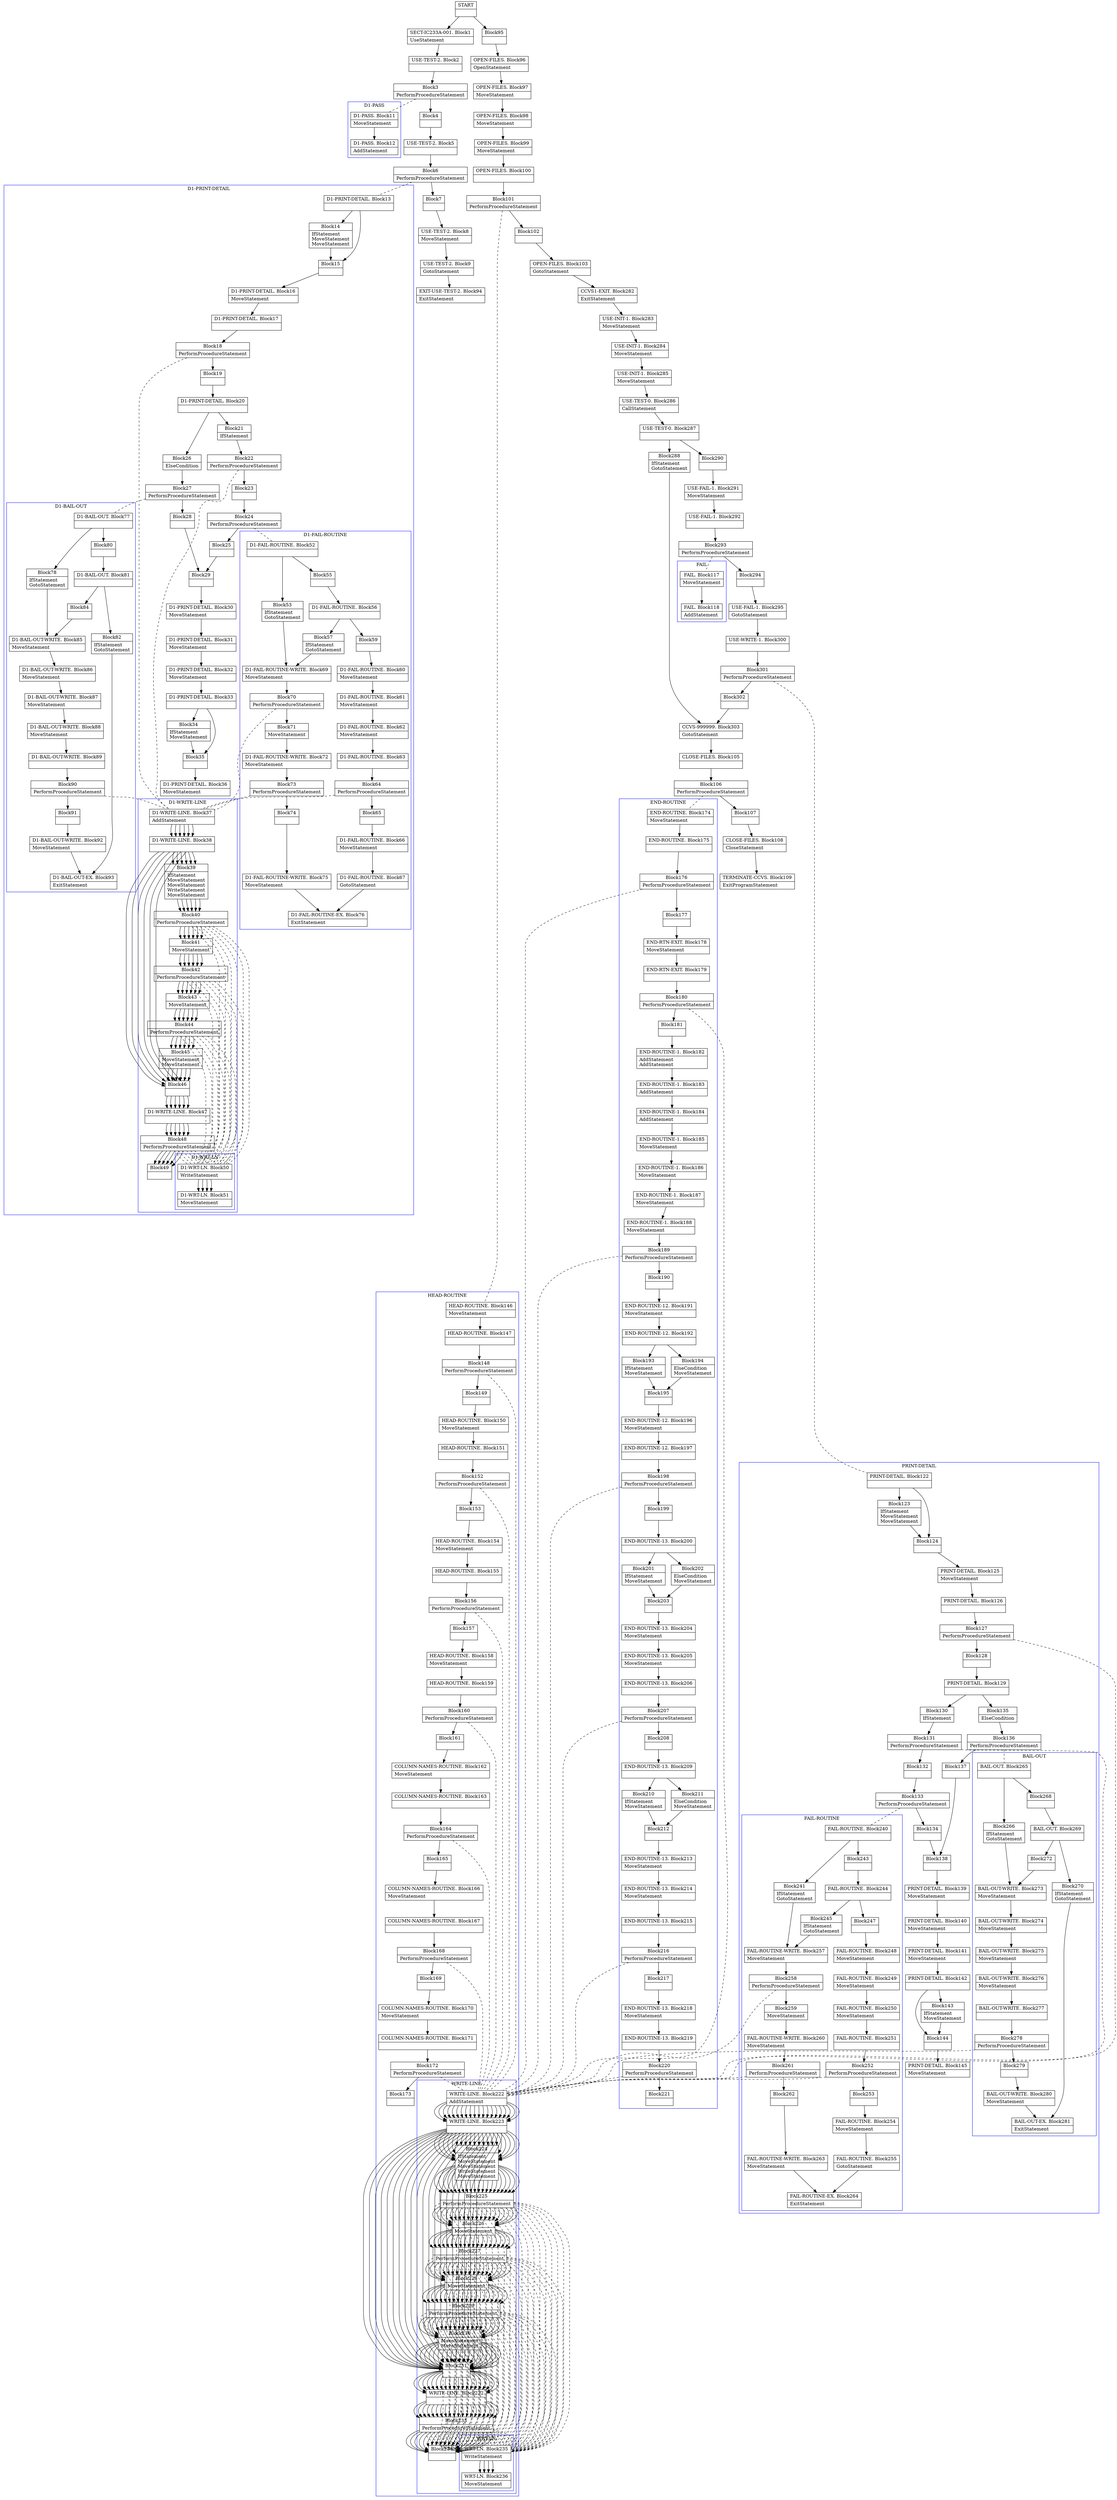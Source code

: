digraph Cfg {
compound=true;
node [
shape = "record"
]

edge [
arrowtail = "empty"
]
Block0 [
label = "{START|}"
]
Block1 [
label = "{SECT-IC233A-001. Block1|UseStatement\l}"
]
Block2 [
label = "{USE-TEST-2. Block2|}"
]
Block3 [
label = "{Block3|PerformProcedureStatement\l}"
]
subgraph cluster_1{
color = blue;
label = "D1-PASS";
Block11 [
label = "{D1-PASS. Block11|MoveStatement\l}"
]
Block12 [
label = "{D1-PASS. Block12|AddStatement\l}"
]
Block11 -> Block12

}
Block3 -> Block11 [style=dashed, arrowhead=none]

Block4 [
label = "{Block4|}"
]
Block5 [
label = "{USE-TEST-2. Block5|}"
]
Block6 [
label = "{Block6|PerformProcedureStatement\l}"
]
subgraph cluster_2{
color = blue;
label = "D1-PRINT-DETAIL";
Block13 [
label = "{D1-PRINT-DETAIL. Block13|}"
]
Block14 [
label = "{Block14|IfStatement\lMoveStatement\lMoveStatement\l}"
]
Block15 [
label = "{Block15|}"
]
Block16 [
label = "{D1-PRINT-DETAIL. Block16|MoveStatement\l}"
]
Block17 [
label = "{D1-PRINT-DETAIL. Block17|}"
]
Block18 [
label = "{Block18|PerformProcedureStatement\l}"
]
subgraph cluster_3{
color = blue;
label = "D1-WRITE-LINE";
Block37 [
label = "{D1-WRITE-LINE. Block37|AddStatement\l}"
]
Block38 [
label = "{D1-WRITE-LINE. Block38|}"
]
Block39 [
label = "{Block39|IfStatement\lMoveStatement\lMoveStatement\lWriteStatement\lMoveStatement\l}"
]
Block40 [
label = "{Block40|PerformProcedureStatement\l}"
]
subgraph cluster_7{
color = blue;
label = "D1-WRT-LN";
Block50 [
label = "{D1-WRT-LN. Block50|WriteStatement\l}"
]
Block51 [
label = "{D1-WRT-LN. Block51|MoveStatement\l}"
]
Block50 -> Block51

}
Block40 -> Block50 [style=dashed, arrowhead=none]

Block41 [
label = "{Block41|MoveStatement\l}"
]
Block42 [
label = "{Block42|PerformProcedureStatement\l}"
]
subgraph cluster_8{
color = blue;
label = "D1-WRT-LN";
Block50 [
label = "{D1-WRT-LN. Block50|WriteStatement\l}"
]
Block51 [
label = "{D1-WRT-LN. Block51|MoveStatement\l}"
]
Block50 -> Block51

}
Block42 -> Block50 [style=dashed, arrowhead=none]

Block43 [
label = "{Block43|MoveStatement\l}"
]
Block44 [
label = "{Block44|PerformProcedureStatement\l}"
]
subgraph cluster_9{
color = blue;
label = "D1-WRT-LN";
Block50 [
label = "{D1-WRT-LN. Block50|WriteStatement\l}"
]
Block51 [
label = "{D1-WRT-LN. Block51|MoveStatement\l}"
]
Block50 -> Block51

}
Block44 -> Block50 [style=dashed, arrowhead=none]

Block45 [
label = "{Block45|MoveStatement\lMoveStatement\l}"
]
Block46 [
label = "{Block46|}"
]
Block47 [
label = "{D1-WRITE-LINE. Block47|}"
]
Block48 [
label = "{Block48|PerformProcedureStatement\l}"
]
subgraph cluster_10{
color = blue;
label = "D1-WRT-LN";
Block50 [
label = "{D1-WRT-LN. Block50|WriteStatement\l}"
]
Block51 [
label = "{D1-WRT-LN. Block51|MoveStatement\l}"
]
Block50 -> Block51

}
Block48 -> Block50 [style=dashed, arrowhead=none]

Block49 [
label = "{Block49|}"
]
Block37 -> Block38
Block38 -> Block39
Block38 -> Block46
Block39 -> Block40
Block40 -> Block41
Block41 -> Block42
Block42 -> Block43
Block43 -> Block44
Block44 -> Block45
Block45 -> Block46
Block46 -> Block47
Block47 -> Block48
Block48 -> Block49

}
Block18 -> Block37 [style=dashed, arrowhead=none]

Block19 [
label = "{Block19|}"
]
Block20 [
label = "{D1-PRINT-DETAIL. Block20|}"
]
Block21 [
label = "{Block21|IfStatement\l}"
]
Block22 [
label = "{Block22|PerformProcedureStatement\l}"
]
subgraph cluster_4{
color = blue;
label = "D1-WRITE-LINE";
Block37 [
label = "{D1-WRITE-LINE. Block37|AddStatement\l}"
]
Block38 [
label = "{D1-WRITE-LINE. Block38|}"
]
Block39 [
label = "{Block39|IfStatement\lMoveStatement\lMoveStatement\lWriteStatement\lMoveStatement\l}"
]
Block40 [
label = "{Block40|PerformProcedureStatement\l}"
]
Block40 -> Block50 [style=dashed, arrowhead=none]

Block41 [
label = "{Block41|MoveStatement\l}"
]
Block42 [
label = "{Block42|PerformProcedureStatement\l}"
]
Block42 -> Block50 [style=dashed, arrowhead=none]

Block43 [
label = "{Block43|MoveStatement\l}"
]
Block44 [
label = "{Block44|PerformProcedureStatement\l}"
]
Block44 -> Block50 [style=dashed, arrowhead=none]

Block45 [
label = "{Block45|MoveStatement\lMoveStatement\l}"
]
Block46 [
label = "{Block46|}"
]
Block47 [
label = "{D1-WRITE-LINE. Block47|}"
]
Block48 [
label = "{Block48|PerformProcedureStatement\l}"
]
Block48 -> Block50 [style=dashed, arrowhead=none]

Block49 [
label = "{Block49|}"
]
Block37 -> Block38
Block38 -> Block39
Block38 -> Block46
Block39 -> Block40
Block40 -> Block41
Block41 -> Block42
Block42 -> Block43
Block43 -> Block44
Block44 -> Block45
Block45 -> Block46
Block46 -> Block47
Block47 -> Block48
Block48 -> Block49

}
Block22 -> Block37 [style=dashed, arrowhead=none]

Block23 [
label = "{Block23|}"
]
Block24 [
label = "{Block24|PerformProcedureStatement\l}"
]
subgraph cluster_5{
color = blue;
label = "D1-FAIL-ROUTINE";
Block52 [
label = "{D1-FAIL-ROUTINE. Block52|}"
]
Block53 [
label = "{Block53|IfStatement\lGotoStatement\l}"
]
Block69 [
label = "{D1-FAIL-ROUTINE-WRITE. Block69|MoveStatement\l}"
]
Block70 [
label = "{Block70|PerformProcedureStatement\l}"
]
subgraph cluster_12{
color = blue;
label = "D1-WRITE-LINE";
Block37 [
label = "{D1-WRITE-LINE. Block37|AddStatement\l}"
]
Block38 [
label = "{D1-WRITE-LINE. Block38|}"
]
Block39 [
label = "{Block39|IfStatement\lMoveStatement\lMoveStatement\lWriteStatement\lMoveStatement\l}"
]
Block40 [
label = "{Block40|PerformProcedureStatement\l}"
]
Block40 -> Block50 [style=dashed, arrowhead=none]

Block41 [
label = "{Block41|MoveStatement\l}"
]
Block42 [
label = "{Block42|PerformProcedureStatement\l}"
]
Block42 -> Block50 [style=dashed, arrowhead=none]

Block43 [
label = "{Block43|MoveStatement\l}"
]
Block44 [
label = "{Block44|PerformProcedureStatement\l}"
]
Block44 -> Block50 [style=dashed, arrowhead=none]

Block45 [
label = "{Block45|MoveStatement\lMoveStatement\l}"
]
Block46 [
label = "{Block46|}"
]
Block47 [
label = "{D1-WRITE-LINE. Block47|}"
]
Block48 [
label = "{Block48|PerformProcedureStatement\l}"
]
Block48 -> Block50 [style=dashed, arrowhead=none]

Block49 [
label = "{Block49|}"
]
Block37 -> Block38
Block38 -> Block39
Block38 -> Block46
Block39 -> Block40
Block40 -> Block41
Block41 -> Block42
Block42 -> Block43
Block43 -> Block44
Block44 -> Block45
Block45 -> Block46
Block46 -> Block47
Block47 -> Block48
Block48 -> Block49

}
Block70 -> Block37 [style=dashed, arrowhead=none]

Block71 [
label = "{Block71|MoveStatement\l}"
]
Block72 [
label = "{D1-FAIL-ROUTINE-WRITE. Block72|MoveStatement\l}"
]
Block73 [
label = "{Block73|PerformProcedureStatement\l}"
]
subgraph cluster_13{
color = blue;
label = "D1-WRITE-LINE";
Block37 [
label = "{D1-WRITE-LINE. Block37|AddStatement\l}"
]
Block38 [
label = "{D1-WRITE-LINE. Block38|}"
]
Block39 [
label = "{Block39|IfStatement\lMoveStatement\lMoveStatement\lWriteStatement\lMoveStatement\l}"
]
Block40 [
label = "{Block40|PerformProcedureStatement\l}"
]
Block40 -> Block50 [style=dashed, arrowhead=none]

Block41 [
label = "{Block41|MoveStatement\l}"
]
Block42 [
label = "{Block42|PerformProcedureStatement\l}"
]
Block42 -> Block50 [style=dashed, arrowhead=none]

Block43 [
label = "{Block43|MoveStatement\l}"
]
Block44 [
label = "{Block44|PerformProcedureStatement\l}"
]
Block44 -> Block50 [style=dashed, arrowhead=none]

Block45 [
label = "{Block45|MoveStatement\lMoveStatement\l}"
]
Block46 [
label = "{Block46|}"
]
Block47 [
label = "{D1-WRITE-LINE. Block47|}"
]
Block48 [
label = "{Block48|PerformProcedureStatement\l}"
]
Block48 -> Block50 [style=dashed, arrowhead=none]

Block49 [
label = "{Block49|}"
]
Block37 -> Block38
Block38 -> Block39
Block38 -> Block46
Block39 -> Block40
Block40 -> Block41
Block41 -> Block42
Block42 -> Block43
Block43 -> Block44
Block44 -> Block45
Block45 -> Block46
Block46 -> Block47
Block47 -> Block48
Block48 -> Block49

}
Block73 -> Block37 [style=dashed, arrowhead=none]

Block74 [
label = "{Block74|}"
]
Block75 [
label = "{D1-FAIL-ROUTINE-WRITE. Block75|MoveStatement\l}"
]
Block76 [
label = "{D1-FAIL-ROUTINE-EX. Block76|ExitStatement\l}"
]
Block55 [
label = "{Block55|}"
]
Block56 [
label = "{D1-FAIL-ROUTINE. Block56|}"
]
Block57 [
label = "{Block57|IfStatement\lGotoStatement\l}"
]
Block59 [
label = "{Block59|}"
]
Block60 [
label = "{D1-FAIL-ROUTINE. Block60|MoveStatement\l}"
]
Block61 [
label = "{D1-FAIL-ROUTINE. Block61|MoveStatement\l}"
]
Block62 [
label = "{D1-FAIL-ROUTINE. Block62|MoveStatement\l}"
]
Block63 [
label = "{D1-FAIL-ROUTINE. Block63|}"
]
Block64 [
label = "{Block64|PerformProcedureStatement\l}"
]
subgraph cluster_11{
color = blue;
label = "D1-WRITE-LINE";
Block37 [
label = "{D1-WRITE-LINE. Block37|AddStatement\l}"
]
Block38 [
label = "{D1-WRITE-LINE. Block38|}"
]
Block39 [
label = "{Block39|IfStatement\lMoveStatement\lMoveStatement\lWriteStatement\lMoveStatement\l}"
]
Block40 [
label = "{Block40|PerformProcedureStatement\l}"
]
Block40 -> Block50 [style=dashed, arrowhead=none]

Block41 [
label = "{Block41|MoveStatement\l}"
]
Block42 [
label = "{Block42|PerformProcedureStatement\l}"
]
Block42 -> Block50 [style=dashed, arrowhead=none]

Block43 [
label = "{Block43|MoveStatement\l}"
]
Block44 [
label = "{Block44|PerformProcedureStatement\l}"
]
Block44 -> Block50 [style=dashed, arrowhead=none]

Block45 [
label = "{Block45|MoveStatement\lMoveStatement\l}"
]
Block46 [
label = "{Block46|}"
]
Block47 [
label = "{D1-WRITE-LINE. Block47|}"
]
Block48 [
label = "{Block48|PerformProcedureStatement\l}"
]
Block48 -> Block50 [style=dashed, arrowhead=none]

Block49 [
label = "{Block49|}"
]
Block37 -> Block38
Block38 -> Block39
Block38 -> Block46
Block39 -> Block40
Block40 -> Block41
Block41 -> Block42
Block42 -> Block43
Block43 -> Block44
Block44 -> Block45
Block45 -> Block46
Block46 -> Block47
Block47 -> Block48
Block48 -> Block49

}
Block64 -> Block37 [style=dashed, arrowhead=none]

Block65 [
label = "{Block65|}"
]
Block66 [
label = "{D1-FAIL-ROUTINE. Block66|MoveStatement\l}"
]
Block67 [
label = "{D1-FAIL-ROUTINE. Block67|GotoStatement\l}"
]
Block52 -> Block53
Block52 -> Block55
Block53 -> Block69
Block69 -> Block70
Block70 -> Block71
Block71 -> Block72
Block72 -> Block73
Block73 -> Block74
Block74 -> Block75
Block75 -> Block76
Block55 -> Block56
Block56 -> Block57
Block56 -> Block59
Block57 -> Block69
Block59 -> Block60
Block60 -> Block61
Block61 -> Block62
Block62 -> Block63
Block63 -> Block64
Block64 -> Block65
Block65 -> Block66
Block66 -> Block67
Block67 -> Block76

}
Block24 -> Block52 [style=dashed, arrowhead=none]

Block25 [
label = "{Block25|}"
]
Block29 [
label = "{Block29|}"
]
Block30 [
label = "{D1-PRINT-DETAIL. Block30|MoveStatement\l}"
]
Block31 [
label = "{D1-PRINT-DETAIL. Block31|MoveStatement\l}"
]
Block32 [
label = "{D1-PRINT-DETAIL. Block32|MoveStatement\l}"
]
Block33 [
label = "{D1-PRINT-DETAIL. Block33|}"
]
Block34 [
label = "{Block34|IfStatement\lMoveStatement\l}"
]
Block35 [
label = "{Block35|}"
]
Block36 [
label = "{D1-PRINT-DETAIL. Block36|MoveStatement\l}"
]
Block26 [
label = "{Block26|ElseCondition\l}"
]
Block27 [
label = "{Block27|PerformProcedureStatement\l}"
]
subgraph cluster_6{
color = blue;
label = "D1-BAIL-OUT";
Block77 [
label = "{D1-BAIL-OUT. Block77|}"
]
Block78 [
label = "{Block78|IfStatement\lGotoStatement\l}"
]
Block85 [
label = "{D1-BAIL-OUT-WRITE. Block85|MoveStatement\l}"
]
Block86 [
label = "{D1-BAIL-OUT-WRITE. Block86|MoveStatement\l}"
]
Block87 [
label = "{D1-BAIL-OUT-WRITE. Block87|MoveStatement\l}"
]
Block88 [
label = "{D1-BAIL-OUT-WRITE. Block88|MoveStatement\l}"
]
Block89 [
label = "{D1-BAIL-OUT-WRITE. Block89|}"
]
Block90 [
label = "{Block90|PerformProcedureStatement\l}"
]
subgraph cluster_14{
color = blue;
label = "D1-WRITE-LINE";
Block37 [
label = "{D1-WRITE-LINE. Block37|AddStatement\l}"
]
Block38 [
label = "{D1-WRITE-LINE. Block38|}"
]
Block39 [
label = "{Block39|IfStatement\lMoveStatement\lMoveStatement\lWriteStatement\lMoveStatement\l}"
]
Block40 [
label = "{Block40|PerformProcedureStatement\l}"
]
Block40 -> Block50 [style=dashed, arrowhead=none]

Block41 [
label = "{Block41|MoveStatement\l}"
]
Block42 [
label = "{Block42|PerformProcedureStatement\l}"
]
Block42 -> Block50 [style=dashed, arrowhead=none]

Block43 [
label = "{Block43|MoveStatement\l}"
]
Block44 [
label = "{Block44|PerformProcedureStatement\l}"
]
Block44 -> Block50 [style=dashed, arrowhead=none]

Block45 [
label = "{Block45|MoveStatement\lMoveStatement\l}"
]
Block46 [
label = "{Block46|}"
]
Block47 [
label = "{D1-WRITE-LINE. Block47|}"
]
Block48 [
label = "{Block48|PerformProcedureStatement\l}"
]
Block48 -> Block50 [style=dashed, arrowhead=none]

Block49 [
label = "{Block49|}"
]
Block37 -> Block38
Block38 -> Block39
Block38 -> Block46
Block39 -> Block40
Block40 -> Block41
Block41 -> Block42
Block42 -> Block43
Block43 -> Block44
Block44 -> Block45
Block45 -> Block46
Block46 -> Block47
Block47 -> Block48
Block48 -> Block49

}
Block90 -> Block37 [style=dashed, arrowhead=none]

Block91 [
label = "{Block91|}"
]
Block92 [
label = "{D1-BAIL-OUT-WRITE. Block92|MoveStatement\l}"
]
Block93 [
label = "{D1-BAIL-OUT-EX. Block93|ExitStatement\l}"
]
Block80 [
label = "{Block80|}"
]
Block81 [
label = "{D1-BAIL-OUT. Block81|}"
]
Block82 [
label = "{Block82|IfStatement\lGotoStatement\l}"
]
Block84 [
label = "{Block84|}"
]
Block77 -> Block78
Block77 -> Block80
Block78 -> Block85
Block85 -> Block86
Block86 -> Block87
Block87 -> Block88
Block88 -> Block89
Block89 -> Block90
Block90 -> Block91
Block91 -> Block92
Block92 -> Block93
Block80 -> Block81
Block81 -> Block82
Block81 -> Block84
Block82 -> Block93
Block84 -> Block85

}
Block27 -> Block77 [style=dashed, arrowhead=none]

Block28 [
label = "{Block28|}"
]
Block13 -> Block14
Block13 -> Block15
Block14 -> Block15
Block15 -> Block16
Block16 -> Block17
Block17 -> Block18
Block18 -> Block19
Block19 -> Block20
Block20 -> Block21
Block20 -> Block26
Block21 -> Block22
Block22 -> Block23
Block23 -> Block24
Block24 -> Block25
Block25 -> Block29
Block29 -> Block30
Block30 -> Block31
Block31 -> Block32
Block32 -> Block33
Block33 -> Block34
Block33 -> Block35
Block34 -> Block35
Block35 -> Block36
Block26 -> Block27
Block27 -> Block28
Block28 -> Block29

}
Block6 -> Block13 [style=dashed, arrowhead=none]

Block7 [
label = "{Block7|}"
]
Block8 [
label = "{USE-TEST-2. Block8|MoveStatement\l}"
]
Block9 [
label = "{USE-TEST-2. Block9|GotoStatement\l}"
]
Block94 [
label = "{EXIT-USE-TEST-2. Block94|ExitStatement\l}"
]
Block95 [
label = "{Block95|}"
]
Block96 [
label = "{OPEN-FILES. Block96|OpenStatement\l}"
]
Block97 [
label = "{OPEN-FILES. Block97|MoveStatement\l}"
]
Block98 [
label = "{OPEN-FILES. Block98|MoveStatement\l}"
]
Block99 [
label = "{OPEN-FILES. Block99|MoveStatement\l}"
]
Block100 [
label = "{OPEN-FILES. Block100|}"
]
Block101 [
label = "{Block101|PerformProcedureStatement\l}"
]
subgraph cluster_15{
color = blue;
label = "HEAD-ROUTINE";
Block146 [
label = "{HEAD-ROUTINE. Block146|MoveStatement\l}"
]
Block147 [
label = "{HEAD-ROUTINE. Block147|}"
]
Block148 [
label = "{Block148|PerformProcedureStatement\l}"
]
subgraph cluster_21{
color = blue;
label = "WRITE-LINE";
Block222 [
label = "{WRITE-LINE. Block222|AddStatement\l}"
]
Block223 [
label = "{WRITE-LINE. Block223|}"
]
Block224 [
label = "{Block224|IfStatement\lMoveStatement\lMoveStatement\lWriteStatement\lMoveStatement\l}"
]
Block225 [
label = "{Block225|PerformProcedureStatement\l}"
]
subgraph cluster_35{
color = blue;
label = "WRT-LN";
Block235 [
label = "{WRT-LN. Block235|WriteStatement\l}"
]
Block236 [
label = "{WRT-LN. Block236|MoveStatement\l}"
]
Block235 -> Block236

}
Block225 -> Block235 [style=dashed, arrowhead=none]

Block226 [
label = "{Block226|MoveStatement\l}"
]
Block227 [
label = "{Block227|PerformProcedureStatement\l}"
]
subgraph cluster_36{
color = blue;
label = "WRT-LN";
Block235 [
label = "{WRT-LN. Block235|WriteStatement\l}"
]
Block236 [
label = "{WRT-LN. Block236|MoveStatement\l}"
]
Block235 -> Block236

}
Block227 -> Block235 [style=dashed, arrowhead=none]

Block228 [
label = "{Block228|MoveStatement\l}"
]
Block229 [
label = "{Block229|PerformProcedureStatement\l}"
]
subgraph cluster_37{
color = blue;
label = "WRT-LN";
Block235 [
label = "{WRT-LN. Block235|WriteStatement\l}"
]
Block236 [
label = "{WRT-LN. Block236|MoveStatement\l}"
]
Block235 -> Block236

}
Block229 -> Block235 [style=dashed, arrowhead=none]

Block230 [
label = "{Block230|MoveStatement\lMoveStatement\l}"
]
Block231 [
label = "{Block231|}"
]
Block232 [
label = "{WRITE-LINE. Block232|}"
]
Block233 [
label = "{Block233|PerformProcedureStatement\l}"
]
subgraph cluster_38{
color = blue;
label = "WRT-LN";
Block235 [
label = "{WRT-LN. Block235|WriteStatement\l}"
]
Block236 [
label = "{WRT-LN. Block236|MoveStatement\l}"
]
Block235 -> Block236

}
Block233 -> Block235 [style=dashed, arrowhead=none]

Block234 [
label = "{Block234|}"
]
Block222 -> Block223
Block223 -> Block224
Block223 -> Block231
Block224 -> Block225
Block225 -> Block226
Block226 -> Block227
Block227 -> Block228
Block228 -> Block229
Block229 -> Block230
Block230 -> Block231
Block231 -> Block232
Block232 -> Block233
Block233 -> Block234

}
Block148 -> Block222 [style=dashed, arrowhead=none]

Block149 [
label = "{Block149|}"
]
Block150 [
label = "{HEAD-ROUTINE. Block150|MoveStatement\l}"
]
Block151 [
label = "{HEAD-ROUTINE. Block151|}"
]
Block152 [
label = "{Block152|PerformProcedureStatement\l}"
]
subgraph cluster_22{
color = blue;
label = "WRITE-LINE";
Block222 [
label = "{WRITE-LINE. Block222|AddStatement\l}"
]
Block223 [
label = "{WRITE-LINE. Block223|}"
]
Block224 [
label = "{Block224|IfStatement\lMoveStatement\lMoveStatement\lWriteStatement\lMoveStatement\l}"
]
Block225 [
label = "{Block225|PerformProcedureStatement\l}"
]
Block225 -> Block235 [style=dashed, arrowhead=none]

Block226 [
label = "{Block226|MoveStatement\l}"
]
Block227 [
label = "{Block227|PerformProcedureStatement\l}"
]
Block227 -> Block235 [style=dashed, arrowhead=none]

Block228 [
label = "{Block228|MoveStatement\l}"
]
Block229 [
label = "{Block229|PerformProcedureStatement\l}"
]
Block229 -> Block235 [style=dashed, arrowhead=none]

Block230 [
label = "{Block230|MoveStatement\lMoveStatement\l}"
]
Block231 [
label = "{Block231|}"
]
Block232 [
label = "{WRITE-LINE. Block232|}"
]
Block233 [
label = "{Block233|PerformProcedureStatement\l}"
]
Block233 -> Block235 [style=dashed, arrowhead=none]

Block234 [
label = "{Block234|}"
]
Block222 -> Block223
Block223 -> Block224
Block223 -> Block231
Block224 -> Block225
Block225 -> Block226
Block226 -> Block227
Block227 -> Block228
Block228 -> Block229
Block229 -> Block230
Block230 -> Block231
Block231 -> Block232
Block232 -> Block233
Block233 -> Block234

}
Block152 -> Block222 [style=dashed, arrowhead=none]

Block153 [
label = "{Block153|}"
]
Block154 [
label = "{HEAD-ROUTINE. Block154|MoveStatement\l}"
]
Block155 [
label = "{HEAD-ROUTINE. Block155|}"
]
Block156 [
label = "{Block156|PerformProcedureStatement\l}"
]
subgraph cluster_23{
color = blue;
label = "WRITE-LINE";
Block222 [
label = "{WRITE-LINE. Block222|AddStatement\l}"
]
Block223 [
label = "{WRITE-LINE. Block223|}"
]
Block224 [
label = "{Block224|IfStatement\lMoveStatement\lMoveStatement\lWriteStatement\lMoveStatement\l}"
]
Block225 [
label = "{Block225|PerformProcedureStatement\l}"
]
Block225 -> Block235 [style=dashed, arrowhead=none]

Block226 [
label = "{Block226|MoveStatement\l}"
]
Block227 [
label = "{Block227|PerformProcedureStatement\l}"
]
Block227 -> Block235 [style=dashed, arrowhead=none]

Block228 [
label = "{Block228|MoveStatement\l}"
]
Block229 [
label = "{Block229|PerformProcedureStatement\l}"
]
Block229 -> Block235 [style=dashed, arrowhead=none]

Block230 [
label = "{Block230|MoveStatement\lMoveStatement\l}"
]
Block231 [
label = "{Block231|}"
]
Block232 [
label = "{WRITE-LINE. Block232|}"
]
Block233 [
label = "{Block233|PerformProcedureStatement\l}"
]
Block233 -> Block235 [style=dashed, arrowhead=none]

Block234 [
label = "{Block234|}"
]
Block222 -> Block223
Block223 -> Block224
Block223 -> Block231
Block224 -> Block225
Block225 -> Block226
Block226 -> Block227
Block227 -> Block228
Block228 -> Block229
Block229 -> Block230
Block230 -> Block231
Block231 -> Block232
Block232 -> Block233
Block233 -> Block234

}
Block156 -> Block222 [style=dashed, arrowhead=none]

Block157 [
label = "{Block157|}"
]
Block158 [
label = "{HEAD-ROUTINE. Block158|MoveStatement\l}"
]
Block159 [
label = "{HEAD-ROUTINE. Block159|}"
]
Block160 [
label = "{Block160|PerformProcedureStatement\l}"
]
subgraph cluster_24{
color = blue;
label = "WRITE-LINE";
Block222 [
label = "{WRITE-LINE. Block222|AddStatement\l}"
]
Block223 [
label = "{WRITE-LINE. Block223|}"
]
Block224 [
label = "{Block224|IfStatement\lMoveStatement\lMoveStatement\lWriteStatement\lMoveStatement\l}"
]
Block225 [
label = "{Block225|PerformProcedureStatement\l}"
]
Block225 -> Block235 [style=dashed, arrowhead=none]

Block226 [
label = "{Block226|MoveStatement\l}"
]
Block227 [
label = "{Block227|PerformProcedureStatement\l}"
]
Block227 -> Block235 [style=dashed, arrowhead=none]

Block228 [
label = "{Block228|MoveStatement\l}"
]
Block229 [
label = "{Block229|PerformProcedureStatement\l}"
]
Block229 -> Block235 [style=dashed, arrowhead=none]

Block230 [
label = "{Block230|MoveStatement\lMoveStatement\l}"
]
Block231 [
label = "{Block231|}"
]
Block232 [
label = "{WRITE-LINE. Block232|}"
]
Block233 [
label = "{Block233|PerformProcedureStatement\l}"
]
Block233 -> Block235 [style=dashed, arrowhead=none]

Block234 [
label = "{Block234|}"
]
Block222 -> Block223
Block223 -> Block224
Block223 -> Block231
Block224 -> Block225
Block225 -> Block226
Block226 -> Block227
Block227 -> Block228
Block228 -> Block229
Block229 -> Block230
Block230 -> Block231
Block231 -> Block232
Block232 -> Block233
Block233 -> Block234

}
Block160 -> Block222 [style=dashed, arrowhead=none]

Block161 [
label = "{Block161|}"
]
Block162 [
label = "{COLUMN-NAMES-ROUTINE. Block162|MoveStatement\l}"
]
Block163 [
label = "{COLUMN-NAMES-ROUTINE. Block163|}"
]
Block164 [
label = "{Block164|PerformProcedureStatement\l}"
]
subgraph cluster_25{
color = blue;
label = "WRITE-LINE";
Block222 [
label = "{WRITE-LINE. Block222|AddStatement\l}"
]
Block223 [
label = "{WRITE-LINE. Block223|}"
]
Block224 [
label = "{Block224|IfStatement\lMoveStatement\lMoveStatement\lWriteStatement\lMoveStatement\l}"
]
Block225 [
label = "{Block225|PerformProcedureStatement\l}"
]
Block225 -> Block235 [style=dashed, arrowhead=none]

Block226 [
label = "{Block226|MoveStatement\l}"
]
Block227 [
label = "{Block227|PerformProcedureStatement\l}"
]
Block227 -> Block235 [style=dashed, arrowhead=none]

Block228 [
label = "{Block228|MoveStatement\l}"
]
Block229 [
label = "{Block229|PerformProcedureStatement\l}"
]
Block229 -> Block235 [style=dashed, arrowhead=none]

Block230 [
label = "{Block230|MoveStatement\lMoveStatement\l}"
]
Block231 [
label = "{Block231|}"
]
Block232 [
label = "{WRITE-LINE. Block232|}"
]
Block233 [
label = "{Block233|PerformProcedureStatement\l}"
]
Block233 -> Block235 [style=dashed, arrowhead=none]

Block234 [
label = "{Block234|}"
]
Block222 -> Block223
Block223 -> Block224
Block223 -> Block231
Block224 -> Block225
Block225 -> Block226
Block226 -> Block227
Block227 -> Block228
Block228 -> Block229
Block229 -> Block230
Block230 -> Block231
Block231 -> Block232
Block232 -> Block233
Block233 -> Block234

}
Block164 -> Block222 [style=dashed, arrowhead=none]

Block165 [
label = "{Block165|}"
]
Block166 [
label = "{COLUMN-NAMES-ROUTINE. Block166|MoveStatement\l}"
]
Block167 [
label = "{COLUMN-NAMES-ROUTINE. Block167|}"
]
Block168 [
label = "{Block168|PerformProcedureStatement\l}"
]
subgraph cluster_26{
color = blue;
label = "WRITE-LINE";
Block222 [
label = "{WRITE-LINE. Block222|AddStatement\l}"
]
Block223 [
label = "{WRITE-LINE. Block223|}"
]
Block224 [
label = "{Block224|IfStatement\lMoveStatement\lMoveStatement\lWriteStatement\lMoveStatement\l}"
]
Block225 [
label = "{Block225|PerformProcedureStatement\l}"
]
Block225 -> Block235 [style=dashed, arrowhead=none]

Block226 [
label = "{Block226|MoveStatement\l}"
]
Block227 [
label = "{Block227|PerformProcedureStatement\l}"
]
Block227 -> Block235 [style=dashed, arrowhead=none]

Block228 [
label = "{Block228|MoveStatement\l}"
]
Block229 [
label = "{Block229|PerformProcedureStatement\l}"
]
Block229 -> Block235 [style=dashed, arrowhead=none]

Block230 [
label = "{Block230|MoveStatement\lMoveStatement\l}"
]
Block231 [
label = "{Block231|}"
]
Block232 [
label = "{WRITE-LINE. Block232|}"
]
Block233 [
label = "{Block233|PerformProcedureStatement\l}"
]
Block233 -> Block235 [style=dashed, arrowhead=none]

Block234 [
label = "{Block234|}"
]
Block222 -> Block223
Block223 -> Block224
Block223 -> Block231
Block224 -> Block225
Block225 -> Block226
Block226 -> Block227
Block227 -> Block228
Block228 -> Block229
Block229 -> Block230
Block230 -> Block231
Block231 -> Block232
Block232 -> Block233
Block233 -> Block234

}
Block168 -> Block222 [style=dashed, arrowhead=none]

Block169 [
label = "{Block169|}"
]
Block170 [
label = "{COLUMN-NAMES-ROUTINE. Block170|MoveStatement\l}"
]
Block171 [
label = "{COLUMN-NAMES-ROUTINE. Block171|}"
]
Block172 [
label = "{Block172|PerformProcedureStatement\l}"
]
subgraph cluster_27{
color = blue;
label = "WRITE-LINE";
Block222 [
label = "{WRITE-LINE. Block222|AddStatement\l}"
]
Block223 [
label = "{WRITE-LINE. Block223|}"
]
Block224 [
label = "{Block224|IfStatement\lMoveStatement\lMoveStatement\lWriteStatement\lMoveStatement\l}"
]
Block225 [
label = "{Block225|PerformProcedureStatement\l}"
]
Block225 -> Block235 [style=dashed, arrowhead=none]

Block226 [
label = "{Block226|MoveStatement\l}"
]
Block227 [
label = "{Block227|PerformProcedureStatement\l}"
]
Block227 -> Block235 [style=dashed, arrowhead=none]

Block228 [
label = "{Block228|MoveStatement\l}"
]
Block229 [
label = "{Block229|PerformProcedureStatement\l}"
]
Block229 -> Block235 [style=dashed, arrowhead=none]

Block230 [
label = "{Block230|MoveStatement\lMoveStatement\l}"
]
Block231 [
label = "{Block231|}"
]
Block232 [
label = "{WRITE-LINE. Block232|}"
]
Block233 [
label = "{Block233|PerformProcedureStatement\l}"
]
Block233 -> Block235 [style=dashed, arrowhead=none]

Block234 [
label = "{Block234|}"
]
Block222 -> Block223
Block223 -> Block224
Block223 -> Block231
Block224 -> Block225
Block225 -> Block226
Block226 -> Block227
Block227 -> Block228
Block228 -> Block229
Block229 -> Block230
Block230 -> Block231
Block231 -> Block232
Block232 -> Block233
Block233 -> Block234

}
Block172 -> Block222 [style=dashed, arrowhead=none]

Block173 [
label = "{Block173|}"
]
Block146 -> Block147
Block147 -> Block148
Block148 -> Block149
Block149 -> Block150
Block150 -> Block151
Block151 -> Block152
Block152 -> Block153
Block153 -> Block154
Block154 -> Block155
Block155 -> Block156
Block156 -> Block157
Block157 -> Block158
Block158 -> Block159
Block159 -> Block160
Block160 -> Block161
Block161 -> Block162
Block162 -> Block163
Block163 -> Block164
Block164 -> Block165
Block165 -> Block166
Block166 -> Block167
Block167 -> Block168
Block168 -> Block169
Block169 -> Block170
Block170 -> Block171
Block171 -> Block172
Block172 -> Block173

}
Block101 -> Block146 [style=dashed, arrowhead=none]

Block102 [
label = "{Block102|}"
]
Block103 [
label = "{OPEN-FILES. Block103|GotoStatement\l}"
]
Block282 [
label = "{CCVS1-EXIT. Block282|ExitStatement\l}"
]
Block283 [
label = "{USE-INIT-1. Block283|MoveStatement\l}"
]
Block284 [
label = "{USE-INIT-1. Block284|MoveStatement\l}"
]
Block285 [
label = "{USE-INIT-1. Block285|MoveStatement\l}"
]
Block286 [
label = "{USE-TEST-0. Block286|CallStatement\l}"
]
Block287 [
label = "{USE-TEST-0. Block287|}"
]
Block288 [
label = "{Block288|IfStatement\lGotoStatement\l}"
]
Block303 [
label = "{CCVS-999999. Block303|GotoStatement\l}"
]
Block105 [
label = "{CLOSE-FILES. Block105|}"
]
Block106 [
label = "{Block106|PerformProcedureStatement\l}"
]
subgraph cluster_16{
color = blue;
label = "END-ROUTINE";
Block174 [
label = "{END-ROUTINE. Block174|MoveStatement\l}"
]
Block175 [
label = "{END-ROUTINE. Block175|}"
]
Block176 [
label = "{Block176|PerformProcedureStatement\l}"
]
subgraph cluster_28{
color = blue;
label = "WRITE-LINE";
Block222 [
label = "{WRITE-LINE. Block222|AddStatement\l}"
]
Block223 [
label = "{WRITE-LINE. Block223|}"
]
Block224 [
label = "{Block224|IfStatement\lMoveStatement\lMoveStatement\lWriteStatement\lMoveStatement\l}"
]
Block225 [
label = "{Block225|PerformProcedureStatement\l}"
]
Block225 -> Block235 [style=dashed, arrowhead=none]

Block226 [
label = "{Block226|MoveStatement\l}"
]
Block227 [
label = "{Block227|PerformProcedureStatement\l}"
]
Block227 -> Block235 [style=dashed, arrowhead=none]

Block228 [
label = "{Block228|MoveStatement\l}"
]
Block229 [
label = "{Block229|PerformProcedureStatement\l}"
]
Block229 -> Block235 [style=dashed, arrowhead=none]

Block230 [
label = "{Block230|MoveStatement\lMoveStatement\l}"
]
Block231 [
label = "{Block231|}"
]
Block232 [
label = "{WRITE-LINE. Block232|}"
]
Block233 [
label = "{Block233|PerformProcedureStatement\l}"
]
Block233 -> Block235 [style=dashed, arrowhead=none]

Block234 [
label = "{Block234|}"
]
Block222 -> Block223
Block223 -> Block224
Block223 -> Block231
Block224 -> Block225
Block225 -> Block226
Block226 -> Block227
Block227 -> Block228
Block228 -> Block229
Block229 -> Block230
Block230 -> Block231
Block231 -> Block232
Block232 -> Block233
Block233 -> Block234

}
Block176 -> Block222 [style=dashed, arrowhead=none]

Block177 [
label = "{Block177|}"
]
Block178 [
label = "{END-RTN-EXIT. Block178|MoveStatement\l}"
]
Block179 [
label = "{END-RTN-EXIT. Block179|}"
]
Block180 [
label = "{Block180|PerformProcedureStatement\l}"
]
subgraph cluster_29{
color = blue;
label = "WRITE-LINE";
Block222 [
label = "{WRITE-LINE. Block222|AddStatement\l}"
]
Block223 [
label = "{WRITE-LINE. Block223|}"
]
Block224 [
label = "{Block224|IfStatement\lMoveStatement\lMoveStatement\lWriteStatement\lMoveStatement\l}"
]
Block225 [
label = "{Block225|PerformProcedureStatement\l}"
]
Block225 -> Block235 [style=dashed, arrowhead=none]

Block226 [
label = "{Block226|MoveStatement\l}"
]
Block227 [
label = "{Block227|PerformProcedureStatement\l}"
]
Block227 -> Block235 [style=dashed, arrowhead=none]

Block228 [
label = "{Block228|MoveStatement\l}"
]
Block229 [
label = "{Block229|PerformProcedureStatement\l}"
]
Block229 -> Block235 [style=dashed, arrowhead=none]

Block230 [
label = "{Block230|MoveStatement\lMoveStatement\l}"
]
Block231 [
label = "{Block231|}"
]
Block232 [
label = "{WRITE-LINE. Block232|}"
]
Block233 [
label = "{Block233|PerformProcedureStatement\l}"
]
Block233 -> Block235 [style=dashed, arrowhead=none]

Block234 [
label = "{Block234|}"
]
Block222 -> Block223
Block223 -> Block224
Block223 -> Block231
Block224 -> Block225
Block225 -> Block226
Block226 -> Block227
Block227 -> Block228
Block228 -> Block229
Block229 -> Block230
Block230 -> Block231
Block231 -> Block232
Block232 -> Block233
Block233 -> Block234

}
Block180 -> Block222 [style=dashed, arrowhead=none]

Block181 [
label = "{Block181|}"
]
Block182 [
label = "{END-ROUTINE-1. Block182|AddStatement\lAddStatement\l}"
]
Block183 [
label = "{END-ROUTINE-1. Block183|AddStatement\l}"
]
Block184 [
label = "{END-ROUTINE-1. Block184|AddStatement\l}"
]
Block185 [
label = "{END-ROUTINE-1. Block185|MoveStatement\l}"
]
Block186 [
label = "{END-ROUTINE-1. Block186|MoveStatement\l}"
]
Block187 [
label = "{END-ROUTINE-1. Block187|MoveStatement\l}"
]
Block188 [
label = "{END-ROUTINE-1. Block188|MoveStatement\l}"
]
Block189 [
label = "{Block189|PerformProcedureStatement\l}"
]
subgraph cluster_30{
color = blue;
label = "WRITE-LINE";
Block222 [
label = "{WRITE-LINE. Block222|AddStatement\l}"
]
Block223 [
label = "{WRITE-LINE. Block223|}"
]
Block224 [
label = "{Block224|IfStatement\lMoveStatement\lMoveStatement\lWriteStatement\lMoveStatement\l}"
]
Block225 [
label = "{Block225|PerformProcedureStatement\l}"
]
Block225 -> Block235 [style=dashed, arrowhead=none]

Block226 [
label = "{Block226|MoveStatement\l}"
]
Block227 [
label = "{Block227|PerformProcedureStatement\l}"
]
Block227 -> Block235 [style=dashed, arrowhead=none]

Block228 [
label = "{Block228|MoveStatement\l}"
]
Block229 [
label = "{Block229|PerformProcedureStatement\l}"
]
Block229 -> Block235 [style=dashed, arrowhead=none]

Block230 [
label = "{Block230|MoveStatement\lMoveStatement\l}"
]
Block231 [
label = "{Block231|}"
]
Block232 [
label = "{WRITE-LINE. Block232|}"
]
Block233 [
label = "{Block233|PerformProcedureStatement\l}"
]
Block233 -> Block235 [style=dashed, arrowhead=none]

Block234 [
label = "{Block234|}"
]
Block222 -> Block223
Block223 -> Block224
Block223 -> Block231
Block224 -> Block225
Block225 -> Block226
Block226 -> Block227
Block227 -> Block228
Block228 -> Block229
Block229 -> Block230
Block230 -> Block231
Block231 -> Block232
Block232 -> Block233
Block233 -> Block234

}
Block189 -> Block222 [style=dashed, arrowhead=none]

Block190 [
label = "{Block190|}"
]
Block191 [
label = "{END-ROUTINE-12. Block191|MoveStatement\l}"
]
Block192 [
label = "{END-ROUTINE-12. Block192|}"
]
Block193 [
label = "{Block193|IfStatement\lMoveStatement\l}"
]
Block195 [
label = "{Block195|}"
]
Block196 [
label = "{END-ROUTINE-12. Block196|MoveStatement\l}"
]
Block197 [
label = "{END-ROUTINE-12. Block197|}"
]
Block198 [
label = "{Block198|PerformProcedureStatement\l}"
]
subgraph cluster_31{
color = blue;
label = "WRITE-LINE";
Block222 [
label = "{WRITE-LINE. Block222|AddStatement\l}"
]
Block223 [
label = "{WRITE-LINE. Block223|}"
]
Block224 [
label = "{Block224|IfStatement\lMoveStatement\lMoveStatement\lWriteStatement\lMoveStatement\l}"
]
Block225 [
label = "{Block225|PerformProcedureStatement\l}"
]
Block225 -> Block235 [style=dashed, arrowhead=none]

Block226 [
label = "{Block226|MoveStatement\l}"
]
Block227 [
label = "{Block227|PerformProcedureStatement\l}"
]
Block227 -> Block235 [style=dashed, arrowhead=none]

Block228 [
label = "{Block228|MoveStatement\l}"
]
Block229 [
label = "{Block229|PerformProcedureStatement\l}"
]
Block229 -> Block235 [style=dashed, arrowhead=none]

Block230 [
label = "{Block230|MoveStatement\lMoveStatement\l}"
]
Block231 [
label = "{Block231|}"
]
Block232 [
label = "{WRITE-LINE. Block232|}"
]
Block233 [
label = "{Block233|PerformProcedureStatement\l}"
]
Block233 -> Block235 [style=dashed, arrowhead=none]

Block234 [
label = "{Block234|}"
]
Block222 -> Block223
Block223 -> Block224
Block223 -> Block231
Block224 -> Block225
Block225 -> Block226
Block226 -> Block227
Block227 -> Block228
Block228 -> Block229
Block229 -> Block230
Block230 -> Block231
Block231 -> Block232
Block232 -> Block233
Block233 -> Block234

}
Block198 -> Block222 [style=dashed, arrowhead=none]

Block199 [
label = "{Block199|}"
]
Block200 [
label = "{END-ROUTINE-13. Block200|}"
]
Block201 [
label = "{Block201|IfStatement\lMoveStatement\l}"
]
Block203 [
label = "{Block203|}"
]
Block204 [
label = "{END-ROUTINE-13. Block204|MoveStatement\l}"
]
Block205 [
label = "{END-ROUTINE-13. Block205|MoveStatement\l}"
]
Block206 [
label = "{END-ROUTINE-13. Block206|}"
]
Block207 [
label = "{Block207|PerformProcedureStatement\l}"
]
subgraph cluster_32{
color = blue;
label = "WRITE-LINE";
Block222 [
label = "{WRITE-LINE. Block222|AddStatement\l}"
]
Block223 [
label = "{WRITE-LINE. Block223|}"
]
Block224 [
label = "{Block224|IfStatement\lMoveStatement\lMoveStatement\lWriteStatement\lMoveStatement\l}"
]
Block225 [
label = "{Block225|PerformProcedureStatement\l}"
]
Block225 -> Block235 [style=dashed, arrowhead=none]

Block226 [
label = "{Block226|MoveStatement\l}"
]
Block227 [
label = "{Block227|PerformProcedureStatement\l}"
]
Block227 -> Block235 [style=dashed, arrowhead=none]

Block228 [
label = "{Block228|MoveStatement\l}"
]
Block229 [
label = "{Block229|PerformProcedureStatement\l}"
]
Block229 -> Block235 [style=dashed, arrowhead=none]

Block230 [
label = "{Block230|MoveStatement\lMoveStatement\l}"
]
Block231 [
label = "{Block231|}"
]
Block232 [
label = "{WRITE-LINE. Block232|}"
]
Block233 [
label = "{Block233|PerformProcedureStatement\l}"
]
Block233 -> Block235 [style=dashed, arrowhead=none]

Block234 [
label = "{Block234|}"
]
Block222 -> Block223
Block223 -> Block224
Block223 -> Block231
Block224 -> Block225
Block225 -> Block226
Block226 -> Block227
Block227 -> Block228
Block228 -> Block229
Block229 -> Block230
Block230 -> Block231
Block231 -> Block232
Block232 -> Block233
Block233 -> Block234

}
Block207 -> Block222 [style=dashed, arrowhead=none]

Block208 [
label = "{Block208|}"
]
Block209 [
label = "{END-ROUTINE-13. Block209|}"
]
Block210 [
label = "{Block210|IfStatement\lMoveStatement\l}"
]
Block212 [
label = "{Block212|}"
]
Block213 [
label = "{END-ROUTINE-13. Block213|MoveStatement\l}"
]
Block214 [
label = "{END-ROUTINE-13. Block214|MoveStatement\l}"
]
Block215 [
label = "{END-ROUTINE-13. Block215|}"
]
Block216 [
label = "{Block216|PerformProcedureStatement\l}"
]
subgraph cluster_33{
color = blue;
label = "WRITE-LINE";
Block222 [
label = "{WRITE-LINE. Block222|AddStatement\l}"
]
Block223 [
label = "{WRITE-LINE. Block223|}"
]
Block224 [
label = "{Block224|IfStatement\lMoveStatement\lMoveStatement\lWriteStatement\lMoveStatement\l}"
]
Block225 [
label = "{Block225|PerformProcedureStatement\l}"
]
Block225 -> Block235 [style=dashed, arrowhead=none]

Block226 [
label = "{Block226|MoveStatement\l}"
]
Block227 [
label = "{Block227|PerformProcedureStatement\l}"
]
Block227 -> Block235 [style=dashed, arrowhead=none]

Block228 [
label = "{Block228|MoveStatement\l}"
]
Block229 [
label = "{Block229|PerformProcedureStatement\l}"
]
Block229 -> Block235 [style=dashed, arrowhead=none]

Block230 [
label = "{Block230|MoveStatement\lMoveStatement\l}"
]
Block231 [
label = "{Block231|}"
]
Block232 [
label = "{WRITE-LINE. Block232|}"
]
Block233 [
label = "{Block233|PerformProcedureStatement\l}"
]
Block233 -> Block235 [style=dashed, arrowhead=none]

Block234 [
label = "{Block234|}"
]
Block222 -> Block223
Block223 -> Block224
Block223 -> Block231
Block224 -> Block225
Block225 -> Block226
Block226 -> Block227
Block227 -> Block228
Block228 -> Block229
Block229 -> Block230
Block230 -> Block231
Block231 -> Block232
Block232 -> Block233
Block233 -> Block234

}
Block216 -> Block222 [style=dashed, arrowhead=none]

Block217 [
label = "{Block217|}"
]
Block218 [
label = "{END-ROUTINE-13. Block218|MoveStatement\l}"
]
Block219 [
label = "{END-ROUTINE-13. Block219|}"
]
Block220 [
label = "{Block220|PerformProcedureStatement\l}"
]
subgraph cluster_34{
color = blue;
label = "WRITE-LINE";
Block222 [
label = "{WRITE-LINE. Block222|AddStatement\l}"
]
Block223 [
label = "{WRITE-LINE. Block223|}"
]
Block224 [
label = "{Block224|IfStatement\lMoveStatement\lMoveStatement\lWriteStatement\lMoveStatement\l}"
]
Block225 [
label = "{Block225|PerformProcedureStatement\l}"
]
Block225 -> Block235 [style=dashed, arrowhead=none]

Block226 [
label = "{Block226|MoveStatement\l}"
]
Block227 [
label = "{Block227|PerformProcedureStatement\l}"
]
Block227 -> Block235 [style=dashed, arrowhead=none]

Block228 [
label = "{Block228|MoveStatement\l}"
]
Block229 [
label = "{Block229|PerformProcedureStatement\l}"
]
Block229 -> Block235 [style=dashed, arrowhead=none]

Block230 [
label = "{Block230|MoveStatement\lMoveStatement\l}"
]
Block231 [
label = "{Block231|}"
]
Block232 [
label = "{WRITE-LINE. Block232|}"
]
Block233 [
label = "{Block233|PerformProcedureStatement\l}"
]
Block233 -> Block235 [style=dashed, arrowhead=none]

Block234 [
label = "{Block234|}"
]
Block222 -> Block223
Block223 -> Block224
Block223 -> Block231
Block224 -> Block225
Block225 -> Block226
Block226 -> Block227
Block227 -> Block228
Block228 -> Block229
Block229 -> Block230
Block230 -> Block231
Block231 -> Block232
Block232 -> Block233
Block233 -> Block234

}
Block220 -> Block222 [style=dashed, arrowhead=none]

Block221 [
label = "{Block221|}"
]
Block211 [
label = "{Block211|ElseCondition\lMoveStatement\l}"
]
Block202 [
label = "{Block202|ElseCondition\lMoveStatement\l}"
]
Block194 [
label = "{Block194|ElseCondition\lMoveStatement\l}"
]
Block174 -> Block175
Block175 -> Block176
Block176 -> Block177
Block177 -> Block178
Block178 -> Block179
Block179 -> Block180
Block180 -> Block181
Block181 -> Block182
Block182 -> Block183
Block183 -> Block184
Block184 -> Block185
Block185 -> Block186
Block186 -> Block187
Block187 -> Block188
Block188 -> Block189
Block189 -> Block190
Block190 -> Block191
Block191 -> Block192
Block192 -> Block193
Block192 -> Block194
Block193 -> Block195
Block195 -> Block196
Block196 -> Block197
Block197 -> Block198
Block198 -> Block199
Block199 -> Block200
Block200 -> Block201
Block200 -> Block202
Block201 -> Block203
Block203 -> Block204
Block204 -> Block205
Block205 -> Block206
Block206 -> Block207
Block207 -> Block208
Block208 -> Block209
Block209 -> Block210
Block209 -> Block211
Block210 -> Block212
Block212 -> Block213
Block213 -> Block214
Block214 -> Block215
Block215 -> Block216
Block216 -> Block217
Block217 -> Block218
Block218 -> Block219
Block219 -> Block220
Block220 -> Block221
Block211 -> Block212
Block202 -> Block203
Block194 -> Block195

}
Block106 -> Block174 [style=dashed, arrowhead=none]

Block107 [
label = "{Block107|}"
]
Block108 [
label = "{CLOSE-FILES. Block108|CloseStatement\l}"
]
Block109 [
label = "{TERMINATE-CCVS. Block109|ExitProgramStatement\l}"
]
Block290 [
label = "{Block290|}"
]
Block291 [
label = "{USE-FAIL-1. Block291|MoveStatement\l}"
]
Block292 [
label = "{USE-FAIL-1. Block292|}"
]
Block293 [
label = "{Block293|PerformProcedureStatement\l}"
]
subgraph cluster_44{
color = blue;
label = "FAIL";
Block117 [
label = "{FAIL. Block117|MoveStatement\l}"
]
Block118 [
label = "{FAIL. Block118|AddStatement\l}"
]
Block117 -> Block118

}
Block293 -> Block117 [style=dashed, arrowhead=none]

Block294 [
label = "{Block294|}"
]
Block295 [
label = "{USE-FAIL-1. Block295|GotoStatement\l}"
]
Block300 [
label = "{USE-WRITE-1. Block300|}"
]
Block301 [
label = "{Block301|PerformProcedureStatement\l}"
]
subgraph cluster_46{
color = blue;
label = "PRINT-DETAIL";
Block122 [
label = "{PRINT-DETAIL. Block122|}"
]
Block123 [
label = "{Block123|IfStatement\lMoveStatement\lMoveStatement\l}"
]
Block124 [
label = "{Block124|}"
]
Block125 [
label = "{PRINT-DETAIL. Block125|MoveStatement\l}"
]
Block126 [
label = "{PRINT-DETAIL. Block126|}"
]
Block127 [
label = "{Block127|PerformProcedureStatement\l}"
]
subgraph cluster_17{
color = blue;
label = "WRITE-LINE";
Block222 [
label = "{WRITE-LINE. Block222|AddStatement\l}"
]
Block223 [
label = "{WRITE-LINE. Block223|}"
]
Block224 [
label = "{Block224|IfStatement\lMoveStatement\lMoveStatement\lWriteStatement\lMoveStatement\l}"
]
Block225 [
label = "{Block225|PerformProcedureStatement\l}"
]
Block225 -> Block235 [style=dashed, arrowhead=none]

Block226 [
label = "{Block226|MoveStatement\l}"
]
Block227 [
label = "{Block227|PerformProcedureStatement\l}"
]
Block227 -> Block235 [style=dashed, arrowhead=none]

Block228 [
label = "{Block228|MoveStatement\l}"
]
Block229 [
label = "{Block229|PerformProcedureStatement\l}"
]
Block229 -> Block235 [style=dashed, arrowhead=none]

Block230 [
label = "{Block230|MoveStatement\lMoveStatement\l}"
]
Block231 [
label = "{Block231|}"
]
Block232 [
label = "{WRITE-LINE. Block232|}"
]
Block233 [
label = "{Block233|PerformProcedureStatement\l}"
]
Block233 -> Block235 [style=dashed, arrowhead=none]

Block234 [
label = "{Block234|}"
]
Block222 -> Block223
Block223 -> Block224
Block223 -> Block231
Block224 -> Block225
Block225 -> Block226
Block226 -> Block227
Block227 -> Block228
Block228 -> Block229
Block229 -> Block230
Block230 -> Block231
Block231 -> Block232
Block232 -> Block233
Block233 -> Block234

}
Block127 -> Block222 [style=dashed, arrowhead=none]

Block128 [
label = "{Block128|}"
]
Block129 [
label = "{PRINT-DETAIL. Block129|}"
]
Block130 [
label = "{Block130|IfStatement\l}"
]
Block131 [
label = "{Block131|PerformProcedureStatement\l}"
]
subgraph cluster_18{
color = blue;
label = "WRITE-LINE";
Block222 [
label = "{WRITE-LINE. Block222|AddStatement\l}"
]
Block223 [
label = "{WRITE-LINE. Block223|}"
]
Block224 [
label = "{Block224|IfStatement\lMoveStatement\lMoveStatement\lWriteStatement\lMoveStatement\l}"
]
Block225 [
label = "{Block225|PerformProcedureStatement\l}"
]
Block225 -> Block235 [style=dashed, arrowhead=none]

Block226 [
label = "{Block226|MoveStatement\l}"
]
Block227 [
label = "{Block227|PerformProcedureStatement\l}"
]
Block227 -> Block235 [style=dashed, arrowhead=none]

Block228 [
label = "{Block228|MoveStatement\l}"
]
Block229 [
label = "{Block229|PerformProcedureStatement\l}"
]
Block229 -> Block235 [style=dashed, arrowhead=none]

Block230 [
label = "{Block230|MoveStatement\lMoveStatement\l}"
]
Block231 [
label = "{Block231|}"
]
Block232 [
label = "{WRITE-LINE. Block232|}"
]
Block233 [
label = "{Block233|PerformProcedureStatement\l}"
]
Block233 -> Block235 [style=dashed, arrowhead=none]

Block234 [
label = "{Block234|}"
]
Block222 -> Block223
Block223 -> Block224
Block223 -> Block231
Block224 -> Block225
Block225 -> Block226
Block226 -> Block227
Block227 -> Block228
Block228 -> Block229
Block229 -> Block230
Block230 -> Block231
Block231 -> Block232
Block232 -> Block233
Block233 -> Block234

}
Block131 -> Block222 [style=dashed, arrowhead=none]

Block132 [
label = "{Block132|}"
]
Block133 [
label = "{Block133|PerformProcedureStatement\l}"
]
subgraph cluster_19{
color = blue;
label = "FAIL-ROUTINE";
Block240 [
label = "{FAIL-ROUTINE. Block240|}"
]
Block241 [
label = "{Block241|IfStatement\lGotoStatement\l}"
]
Block257 [
label = "{FAIL-ROUTINE-WRITE. Block257|MoveStatement\l}"
]
Block258 [
label = "{Block258|PerformProcedureStatement\l}"
]
subgraph cluster_41{
color = blue;
label = "WRITE-LINE";
Block222 [
label = "{WRITE-LINE. Block222|AddStatement\l}"
]
Block223 [
label = "{WRITE-LINE. Block223|}"
]
Block224 [
label = "{Block224|IfStatement\lMoveStatement\lMoveStatement\lWriteStatement\lMoveStatement\l}"
]
Block225 [
label = "{Block225|PerformProcedureStatement\l}"
]
Block225 -> Block235 [style=dashed, arrowhead=none]

Block226 [
label = "{Block226|MoveStatement\l}"
]
Block227 [
label = "{Block227|PerformProcedureStatement\l}"
]
Block227 -> Block235 [style=dashed, arrowhead=none]

Block228 [
label = "{Block228|MoveStatement\l}"
]
Block229 [
label = "{Block229|PerformProcedureStatement\l}"
]
Block229 -> Block235 [style=dashed, arrowhead=none]

Block230 [
label = "{Block230|MoveStatement\lMoveStatement\l}"
]
Block231 [
label = "{Block231|}"
]
Block232 [
label = "{WRITE-LINE. Block232|}"
]
Block233 [
label = "{Block233|PerformProcedureStatement\l}"
]
Block233 -> Block235 [style=dashed, arrowhead=none]

Block234 [
label = "{Block234|}"
]
Block222 -> Block223
Block223 -> Block224
Block223 -> Block231
Block224 -> Block225
Block225 -> Block226
Block226 -> Block227
Block227 -> Block228
Block228 -> Block229
Block229 -> Block230
Block230 -> Block231
Block231 -> Block232
Block232 -> Block233
Block233 -> Block234

}
Block258 -> Block222 [style=dashed, arrowhead=none]

Block259 [
label = "{Block259|MoveStatement\l}"
]
Block260 [
label = "{FAIL-ROUTINE-WRITE. Block260|MoveStatement\l}"
]
Block261 [
label = "{Block261|PerformProcedureStatement\l}"
]
subgraph cluster_42{
color = blue;
label = "WRITE-LINE";
Block222 [
label = "{WRITE-LINE. Block222|AddStatement\l}"
]
Block223 [
label = "{WRITE-LINE. Block223|}"
]
Block224 [
label = "{Block224|IfStatement\lMoveStatement\lMoveStatement\lWriteStatement\lMoveStatement\l}"
]
Block225 [
label = "{Block225|PerformProcedureStatement\l}"
]
Block225 -> Block235 [style=dashed, arrowhead=none]

Block226 [
label = "{Block226|MoveStatement\l}"
]
Block227 [
label = "{Block227|PerformProcedureStatement\l}"
]
Block227 -> Block235 [style=dashed, arrowhead=none]

Block228 [
label = "{Block228|MoveStatement\l}"
]
Block229 [
label = "{Block229|PerformProcedureStatement\l}"
]
Block229 -> Block235 [style=dashed, arrowhead=none]

Block230 [
label = "{Block230|MoveStatement\lMoveStatement\l}"
]
Block231 [
label = "{Block231|}"
]
Block232 [
label = "{WRITE-LINE. Block232|}"
]
Block233 [
label = "{Block233|PerformProcedureStatement\l}"
]
Block233 -> Block235 [style=dashed, arrowhead=none]

Block234 [
label = "{Block234|}"
]
Block222 -> Block223
Block223 -> Block224
Block223 -> Block231
Block224 -> Block225
Block225 -> Block226
Block226 -> Block227
Block227 -> Block228
Block228 -> Block229
Block229 -> Block230
Block230 -> Block231
Block231 -> Block232
Block232 -> Block233
Block233 -> Block234

}
Block261 -> Block222 [style=dashed, arrowhead=none]

Block262 [
label = "{Block262|}"
]
Block263 [
label = "{FAIL-ROUTINE-WRITE. Block263|MoveStatement\l}"
]
Block264 [
label = "{FAIL-ROUTINE-EX. Block264|ExitStatement\l}"
]
Block243 [
label = "{Block243|}"
]
Block244 [
label = "{FAIL-ROUTINE. Block244|}"
]
Block245 [
label = "{Block245|IfStatement\lGotoStatement\l}"
]
Block247 [
label = "{Block247|}"
]
Block248 [
label = "{FAIL-ROUTINE. Block248|MoveStatement\l}"
]
Block249 [
label = "{FAIL-ROUTINE. Block249|MoveStatement\l}"
]
Block250 [
label = "{FAIL-ROUTINE. Block250|MoveStatement\l}"
]
Block251 [
label = "{FAIL-ROUTINE. Block251|}"
]
Block252 [
label = "{Block252|PerformProcedureStatement\l}"
]
subgraph cluster_40{
color = blue;
label = "WRITE-LINE";
Block222 [
label = "{WRITE-LINE. Block222|AddStatement\l}"
]
Block223 [
label = "{WRITE-LINE. Block223|}"
]
Block224 [
label = "{Block224|IfStatement\lMoveStatement\lMoveStatement\lWriteStatement\lMoveStatement\l}"
]
Block225 [
label = "{Block225|PerformProcedureStatement\l}"
]
Block225 -> Block235 [style=dashed, arrowhead=none]

Block226 [
label = "{Block226|MoveStatement\l}"
]
Block227 [
label = "{Block227|PerformProcedureStatement\l}"
]
Block227 -> Block235 [style=dashed, arrowhead=none]

Block228 [
label = "{Block228|MoveStatement\l}"
]
Block229 [
label = "{Block229|PerformProcedureStatement\l}"
]
Block229 -> Block235 [style=dashed, arrowhead=none]

Block230 [
label = "{Block230|MoveStatement\lMoveStatement\l}"
]
Block231 [
label = "{Block231|}"
]
Block232 [
label = "{WRITE-LINE. Block232|}"
]
Block233 [
label = "{Block233|PerformProcedureStatement\l}"
]
Block233 -> Block235 [style=dashed, arrowhead=none]

Block234 [
label = "{Block234|}"
]
Block222 -> Block223
Block223 -> Block224
Block223 -> Block231
Block224 -> Block225
Block225 -> Block226
Block226 -> Block227
Block227 -> Block228
Block228 -> Block229
Block229 -> Block230
Block230 -> Block231
Block231 -> Block232
Block232 -> Block233
Block233 -> Block234

}
Block252 -> Block222 [style=dashed, arrowhead=none]

Block253 [
label = "{Block253|}"
]
Block254 [
label = "{FAIL-ROUTINE. Block254|MoveStatement\l}"
]
Block255 [
label = "{FAIL-ROUTINE. Block255|GotoStatement\l}"
]
Block240 -> Block241
Block240 -> Block243
Block241 -> Block257
Block257 -> Block258
Block258 -> Block259
Block259 -> Block260
Block260 -> Block261
Block261 -> Block262
Block262 -> Block263
Block263 -> Block264
Block243 -> Block244
Block244 -> Block245
Block244 -> Block247
Block245 -> Block257
Block247 -> Block248
Block248 -> Block249
Block249 -> Block250
Block250 -> Block251
Block251 -> Block252
Block252 -> Block253
Block253 -> Block254
Block254 -> Block255
Block255 -> Block264

}
Block133 -> Block240 [style=dashed, arrowhead=none]

Block134 [
label = "{Block134|}"
]
Block138 [
label = "{Block138|}"
]
Block139 [
label = "{PRINT-DETAIL. Block139|MoveStatement\l}"
]
Block140 [
label = "{PRINT-DETAIL. Block140|MoveStatement\l}"
]
Block141 [
label = "{PRINT-DETAIL. Block141|MoveStatement\l}"
]
Block142 [
label = "{PRINT-DETAIL. Block142|}"
]
Block143 [
label = "{Block143|IfStatement\lMoveStatement\l}"
]
Block144 [
label = "{Block144|}"
]
Block145 [
label = "{PRINT-DETAIL. Block145|MoveStatement\l}"
]
Block135 [
label = "{Block135|ElseCondition\l}"
]
Block136 [
label = "{Block136|PerformProcedureStatement\l}"
]
subgraph cluster_20{
color = blue;
label = "BAIL-OUT";
Block265 [
label = "{BAIL-OUT. Block265|}"
]
Block266 [
label = "{Block266|IfStatement\lGotoStatement\l}"
]
Block273 [
label = "{BAIL-OUT-WRITE. Block273|MoveStatement\l}"
]
Block274 [
label = "{BAIL-OUT-WRITE. Block274|MoveStatement\l}"
]
Block275 [
label = "{BAIL-OUT-WRITE. Block275|MoveStatement\l}"
]
Block276 [
label = "{BAIL-OUT-WRITE. Block276|MoveStatement\l}"
]
Block277 [
label = "{BAIL-OUT-WRITE. Block277|}"
]
Block278 [
label = "{Block278|PerformProcedureStatement\l}"
]
subgraph cluster_43{
color = blue;
label = "WRITE-LINE";
Block222 [
label = "{WRITE-LINE. Block222|AddStatement\l}"
]
Block223 [
label = "{WRITE-LINE. Block223|}"
]
Block224 [
label = "{Block224|IfStatement\lMoveStatement\lMoveStatement\lWriteStatement\lMoveStatement\l}"
]
Block225 [
label = "{Block225|PerformProcedureStatement\l}"
]
Block225 -> Block235 [style=dashed, arrowhead=none]

Block226 [
label = "{Block226|MoveStatement\l}"
]
Block227 [
label = "{Block227|PerformProcedureStatement\l}"
]
Block227 -> Block235 [style=dashed, arrowhead=none]

Block228 [
label = "{Block228|MoveStatement\l}"
]
Block229 [
label = "{Block229|PerformProcedureStatement\l}"
]
Block229 -> Block235 [style=dashed, arrowhead=none]

Block230 [
label = "{Block230|MoveStatement\lMoveStatement\l}"
]
Block231 [
label = "{Block231|}"
]
Block232 [
label = "{WRITE-LINE. Block232|}"
]
Block233 [
label = "{Block233|PerformProcedureStatement\l}"
]
Block233 -> Block235 [style=dashed, arrowhead=none]

Block234 [
label = "{Block234|}"
]
Block222 -> Block223
Block223 -> Block224
Block223 -> Block231
Block224 -> Block225
Block225 -> Block226
Block226 -> Block227
Block227 -> Block228
Block228 -> Block229
Block229 -> Block230
Block230 -> Block231
Block231 -> Block232
Block232 -> Block233
Block233 -> Block234

}
Block278 -> Block222 [style=dashed, arrowhead=none]

Block279 [
label = "{Block279|}"
]
Block280 [
label = "{BAIL-OUT-WRITE. Block280|MoveStatement\l}"
]
Block281 [
label = "{BAIL-OUT-EX. Block281|ExitStatement\l}"
]
Block268 [
label = "{Block268|}"
]
Block269 [
label = "{BAIL-OUT. Block269|}"
]
Block270 [
label = "{Block270|IfStatement\lGotoStatement\l}"
]
Block272 [
label = "{Block272|}"
]
Block265 -> Block266
Block265 -> Block268
Block266 -> Block273
Block273 -> Block274
Block274 -> Block275
Block275 -> Block276
Block276 -> Block277
Block277 -> Block278
Block278 -> Block279
Block279 -> Block280
Block280 -> Block281
Block268 -> Block269
Block269 -> Block270
Block269 -> Block272
Block270 -> Block281
Block272 -> Block273

}
Block136 -> Block265 [style=dashed, arrowhead=none]

Block137 [
label = "{Block137|}"
]
Block122 -> Block123
Block122 -> Block124
Block123 -> Block124
Block124 -> Block125
Block125 -> Block126
Block126 -> Block127
Block127 -> Block128
Block128 -> Block129
Block129 -> Block130
Block129 -> Block135
Block130 -> Block131
Block131 -> Block132
Block132 -> Block133
Block133 -> Block134
Block134 -> Block138
Block138 -> Block139
Block139 -> Block140
Block140 -> Block141
Block141 -> Block142
Block142 -> Block143
Block142 -> Block144
Block143 -> Block144
Block144 -> Block145
Block135 -> Block136
Block136 -> Block137
Block137 -> Block138

}
Block301 -> Block122 [style=dashed, arrowhead=none]

Block302 [
label = "{Block302|}"
]
Block0 -> Block1
Block0 -> Block95
Block1 -> Block2
Block2 -> Block3
Block3 -> Block4
Block4 -> Block5
Block5 -> Block6
Block6 -> Block7
Block7 -> Block8
Block8 -> Block9
Block9 -> Block94
Block95 -> Block96
Block96 -> Block97
Block97 -> Block98
Block98 -> Block99
Block99 -> Block100
Block100 -> Block101
Block101 -> Block102
Block102 -> Block103
Block103 -> Block282
Block282 -> Block283
Block283 -> Block284
Block284 -> Block285
Block285 -> Block286
Block286 -> Block287
Block287 -> Block288
Block287 -> Block290
Block288 -> Block303
Block303 -> Block105
Block105 -> Block106
Block106 -> Block107
Block107 -> Block108
Block108 -> Block109
Block290 -> Block291
Block291 -> Block292
Block292 -> Block293
Block293 -> Block294
Block294 -> Block295
Block295 -> Block300
Block300 -> Block301
Block301 -> Block302
Block302 -> Block303

}
